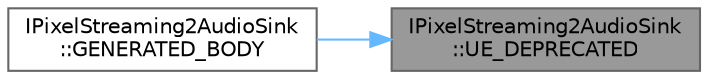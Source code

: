 digraph "IPixelStreaming2AudioSink::UE_DEPRECATED"
{
 // INTERACTIVE_SVG=YES
 // LATEX_PDF_SIZE
  bgcolor="transparent";
  edge [fontname=Helvetica,fontsize=10,labelfontname=Helvetica,labelfontsize=10];
  node [fontname=Helvetica,fontsize=10,shape=box,height=0.2,width=0.4];
  rankdir="RL";
  Node1 [id="Node000001",label="IPixelStreaming2AudioSink\l::UE_DEPRECATED",height=0.2,width=0.4,color="gray40", fillcolor="grey60", style="filled", fontcolor="black",tooltip="Remove an audio consumer to remove from the sink."];
  Node1 -> Node2 [id="edge1_Node000001_Node000002",dir="back",color="steelblue1",style="solid",tooltip=" "];
  Node2 [id="Node000002",label="IPixelStreaming2AudioSink\l::GENERATED_BODY",height=0.2,width=0.4,color="grey40", fillcolor="white", style="filled",URL="$d0/d0c/classIPixelStreaming2AudioSink.html#aea367def24d9882cb0e2e6eda870482f",tooltip="Add an audio consumer to the sink."];
}
